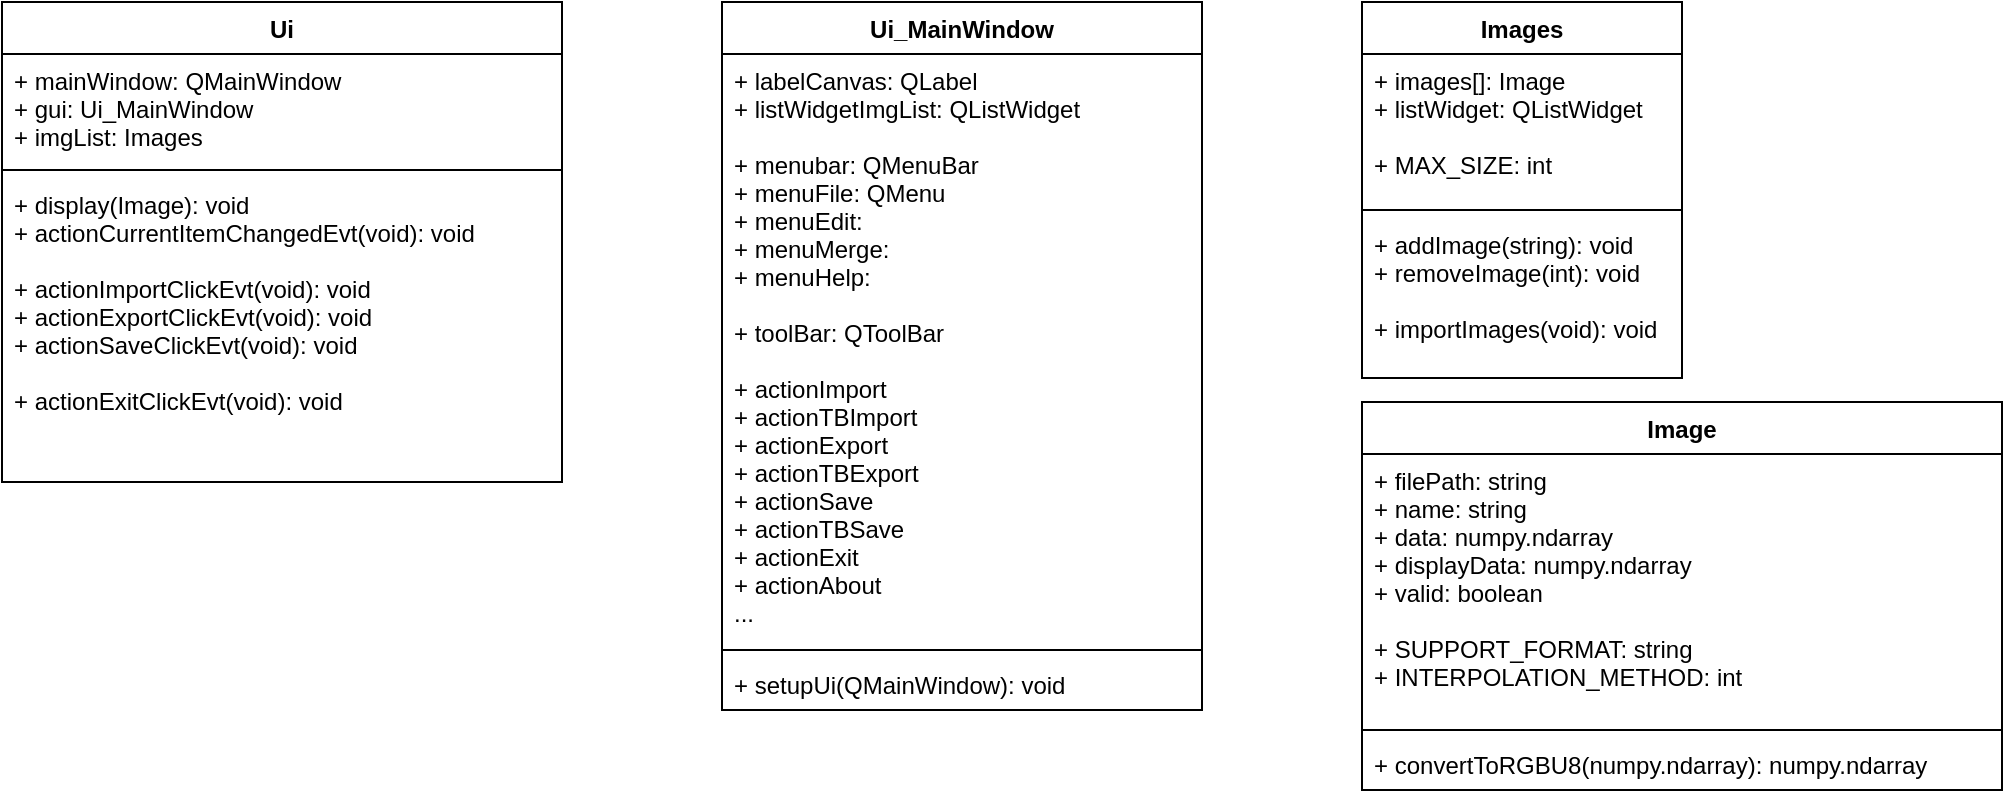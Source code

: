 <mxfile version="11.3.0" type="device" pages="1"><diagram id="X4strXr6Sie6A4-kC9Yf" name="Page-1"><mxGraphModel dx="2374" dy="1176" grid="1" gridSize="10" guides="1" tooltips="1" connect="1" arrows="1" fold="1" page="1" pageScale="1" pageWidth="1169" pageHeight="827" math="0" shadow="0"><root><mxCell id="0"/><mxCell id="1" parent="0"/><mxCell id="5aNTFG8WhagijWf9Qxbj-1" value="Ui_MainWindow" style="swimlane;fontStyle=1;align=center;verticalAlign=top;childLayout=stackLayout;horizontal=1;startSize=26;horizontalStack=0;resizeParent=1;resizeParentMax=0;resizeLast=0;collapsible=1;marginBottom=0;" parent="1" vertex="1"><mxGeometry x="400" y="40" width="240" height="354" as="geometry"/></mxCell><mxCell id="5aNTFG8WhagijWf9Qxbj-2" value="+ labelCanvas: QLabel&#10;+ listWidgetImgList: QListWidget&#10;&#10;+ menubar: QMenuBar&#10;+ menuFile: QMenu&#10;+ menuEdit:&#10;+ menuMerge:&#10;+ menuHelp:&#10;&#10;+ toolBar: QToolBar&#10;&#10;+ actionImport&#10;+ actionTBImport&#10;+ actionExport&#10;+ actionTBExport&#10;+ actionSave&#10;+ actionTBSave&#10;+ actionExit&#10;+ actionAbout&#10;..." style="text;strokeColor=none;fillColor=none;align=left;verticalAlign=top;spacingLeft=4;spacingRight=4;overflow=hidden;rotatable=0;points=[[0,0.5],[1,0.5]];portConstraint=eastwest;" parent="5aNTFG8WhagijWf9Qxbj-1" vertex="1"><mxGeometry y="26" width="240" height="294" as="geometry"/></mxCell><mxCell id="5aNTFG8WhagijWf9Qxbj-3" value="" style="line;strokeWidth=1;fillColor=none;align=left;verticalAlign=middle;spacingTop=-1;spacingLeft=3;spacingRight=3;rotatable=0;labelPosition=right;points=[];portConstraint=eastwest;" parent="5aNTFG8WhagijWf9Qxbj-1" vertex="1"><mxGeometry y="320" width="240" height="8" as="geometry"/></mxCell><mxCell id="5aNTFG8WhagijWf9Qxbj-4" value="+ setupUi(QMainWindow): void" style="text;strokeColor=none;fillColor=none;align=left;verticalAlign=top;spacingLeft=4;spacingRight=4;overflow=hidden;rotatable=0;points=[[0,0.5],[1,0.5]];portConstraint=eastwest;" parent="5aNTFG8WhagijWf9Qxbj-1" vertex="1"><mxGeometry y="328" width="240" height="26" as="geometry"/></mxCell><mxCell id="5aNTFG8WhagijWf9Qxbj-5" value="Image" style="swimlane;fontStyle=1;align=center;verticalAlign=top;childLayout=stackLayout;horizontal=1;startSize=26;horizontalStack=0;resizeParent=1;resizeParentMax=0;resizeLast=0;collapsible=1;marginBottom=0;" parent="1" vertex="1"><mxGeometry x="720" y="240" width="320" height="194" as="geometry"/></mxCell><mxCell id="5aNTFG8WhagijWf9Qxbj-6" value="+ filePath: string&#10;+ name: string&#10;+ data: numpy.ndarray&#10;+ displayData: numpy.ndarray&#10;+ valid: boolean&#10;&#10;+ SUPPORT_FORMAT: string&#10;+ INTERPOLATION_METHOD: int" style="text;strokeColor=none;fillColor=none;align=left;verticalAlign=top;spacingLeft=4;spacingRight=4;overflow=hidden;rotatable=0;points=[[0,0.5],[1,0.5]];portConstraint=eastwest;" parent="5aNTFG8WhagijWf9Qxbj-5" vertex="1"><mxGeometry y="26" width="320" height="134" as="geometry"/></mxCell><mxCell id="5aNTFG8WhagijWf9Qxbj-7" value="" style="line;strokeWidth=1;fillColor=none;align=left;verticalAlign=middle;spacingTop=-1;spacingLeft=3;spacingRight=3;rotatable=0;labelPosition=right;points=[];portConstraint=eastwest;" parent="5aNTFG8WhagijWf9Qxbj-5" vertex="1"><mxGeometry y="160" width="320" height="8" as="geometry"/></mxCell><mxCell id="5aNTFG8WhagijWf9Qxbj-8" value="+ convertToRGBU8(numpy.ndarray): numpy.ndarray" style="text;strokeColor=none;fillColor=none;align=left;verticalAlign=top;spacingLeft=4;spacingRight=4;overflow=hidden;rotatable=0;points=[[0,0.5],[1,0.5]];portConstraint=eastwest;" parent="5aNTFG8WhagijWf9Qxbj-5" vertex="1"><mxGeometry y="168" width="320" height="26" as="geometry"/></mxCell><mxCell id="5aNTFG8WhagijWf9Qxbj-9" value="Images" style="swimlane;fontStyle=1;align=center;verticalAlign=top;childLayout=stackLayout;horizontal=1;startSize=26;horizontalStack=0;resizeParent=1;resizeParentMax=0;resizeLast=0;collapsible=1;marginBottom=0;" parent="1" vertex="1"><mxGeometry x="720" y="40" width="160" height="188" as="geometry"/></mxCell><mxCell id="5aNTFG8WhagijWf9Qxbj-10" value="+ images[]: Image&#10;+ listWidget: QListWidget&#10;&#10;+ MAX_SIZE: int" style="text;strokeColor=none;fillColor=none;align=left;verticalAlign=top;spacingLeft=4;spacingRight=4;overflow=hidden;rotatable=0;points=[[0,0.5],[1,0.5]];portConstraint=eastwest;" parent="5aNTFG8WhagijWf9Qxbj-9" vertex="1"><mxGeometry y="26" width="160" height="74" as="geometry"/></mxCell><mxCell id="5aNTFG8WhagijWf9Qxbj-11" value="" style="line;strokeWidth=1;fillColor=none;align=left;verticalAlign=middle;spacingTop=-1;spacingLeft=3;spacingRight=3;rotatable=0;labelPosition=right;points=[];portConstraint=eastwest;" parent="5aNTFG8WhagijWf9Qxbj-9" vertex="1"><mxGeometry y="100" width="160" height="8" as="geometry"/></mxCell><mxCell id="5aNTFG8WhagijWf9Qxbj-12" value="+ addImage(string): void&#10;+ removeImage(int): void&#10;&#10;+ importImages(void): void" style="text;strokeColor=none;fillColor=none;align=left;verticalAlign=top;spacingLeft=4;spacingRight=4;overflow=hidden;rotatable=0;points=[[0,0.5],[1,0.5]];portConstraint=eastwest;" parent="5aNTFG8WhagijWf9Qxbj-9" vertex="1"><mxGeometry y="108" width="160" height="80" as="geometry"/></mxCell><mxCell id="5aNTFG8WhagijWf9Qxbj-14" value="Ui" style="swimlane;fontStyle=1;align=center;verticalAlign=top;childLayout=stackLayout;horizontal=1;startSize=26;horizontalStack=0;resizeParent=1;resizeParentMax=0;resizeLast=0;collapsible=1;marginBottom=0;" parent="1" vertex="1"><mxGeometry x="40" y="40" width="280" height="240" as="geometry"/></mxCell><mxCell id="5aNTFG8WhagijWf9Qxbj-15" value="+ mainWindow: QMainWindow&#10;+ gui: Ui_MainWindow&#10;+ imgList: Images" style="text;strokeColor=none;fillColor=none;align=left;verticalAlign=top;spacingLeft=4;spacingRight=4;overflow=hidden;rotatable=0;points=[[0,0.5],[1,0.5]];portConstraint=eastwest;" parent="5aNTFG8WhagijWf9Qxbj-14" vertex="1"><mxGeometry y="26" width="280" height="54" as="geometry"/></mxCell><mxCell id="5aNTFG8WhagijWf9Qxbj-16" value="" style="line;strokeWidth=1;fillColor=none;align=left;verticalAlign=middle;spacingTop=-1;spacingLeft=3;spacingRight=3;rotatable=0;labelPosition=right;points=[];portConstraint=eastwest;" parent="5aNTFG8WhagijWf9Qxbj-14" vertex="1"><mxGeometry y="80" width="280" height="8" as="geometry"/></mxCell><mxCell id="5aNTFG8WhagijWf9Qxbj-17" value="+ display(Image): void&#10;+ actionCurrentItemChangedEvt(void): void&#10;&#10;+ actionImportClickEvt(void): void&#10;+ actionExportClickEvt(void): void&#10;+ actionSaveClickEvt(void): void&#10;&#10;+ actionExitClickEvt(void): void" style="text;strokeColor=none;fillColor=none;align=left;verticalAlign=top;spacingLeft=4;spacingRight=4;overflow=hidden;rotatable=0;points=[[0,0.5],[1,0.5]];portConstraint=eastwest;" parent="5aNTFG8WhagijWf9Qxbj-14" vertex="1"><mxGeometry y="88" width="280" height="152" as="geometry"/></mxCell></root></mxGraphModel></diagram></mxfile>